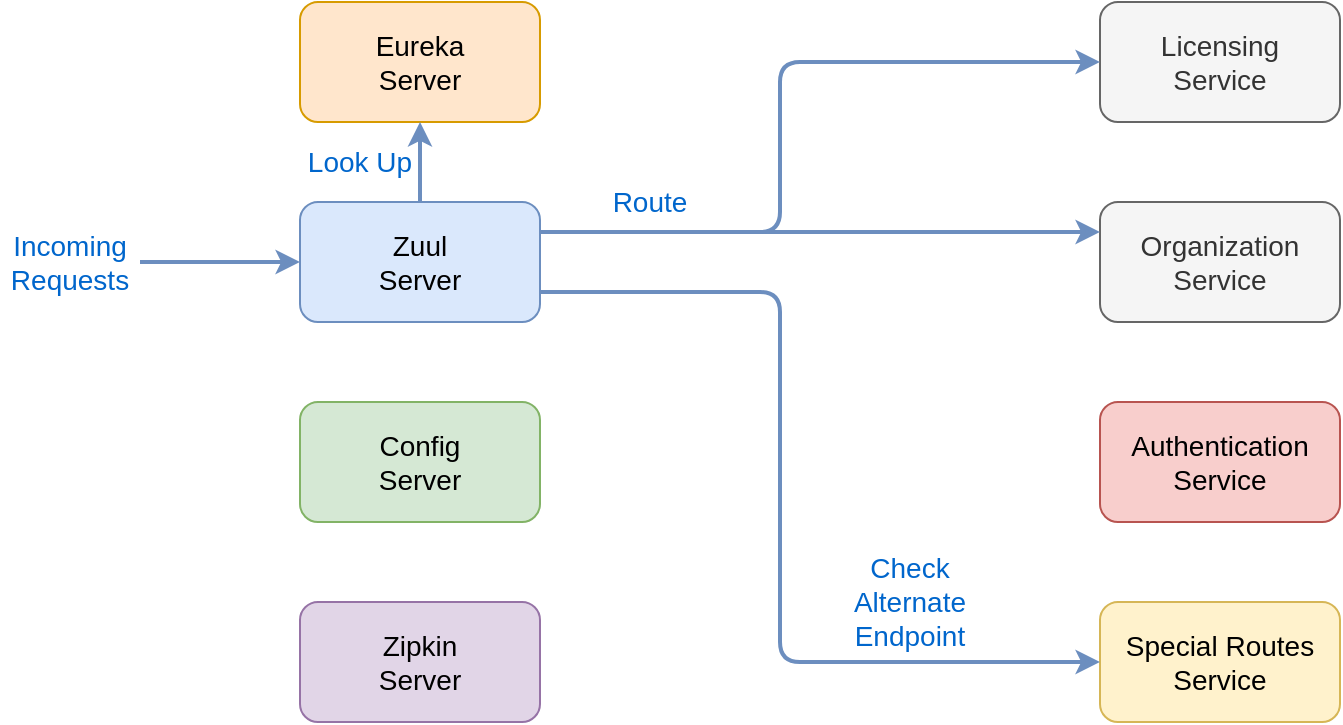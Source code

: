 <mxfile version="10.7.5" type="device"><diagram id="78axRcpWXTvuaNpvbFjN" name="Page-1"><mxGraphModel dx="1158" dy="647" grid="1" gridSize="10" guides="1" tooltips="1" connect="1" arrows="1" fold="1" page="1" pageScale="1" pageWidth="2000" pageHeight="2000" math="0" shadow="0"><root><mxCell id="0"/><mxCell id="1" parent="0"/><mxCell id="dm9B1vMJWw8DZnSAPgS3-1" value="&lt;font style=&quot;font-size: 14px&quot;&gt;Eureka&lt;br&gt;Server&lt;/font&gt;&lt;br&gt;" style="rounded=1;whiteSpace=wrap;html=1;fillColor=#ffe6cc;strokeColor=#d79b00;" parent="1" vertex="1"><mxGeometry x="240" y="320" width="120" height="60" as="geometry"/></mxCell><mxCell id="dm9B1vMJWw8DZnSAPgS3-2" value="&lt;span style=&quot;font-size: 14px&quot;&gt;Zuul&lt;br&gt;Server&lt;br&gt;&lt;/span&gt;" style="rounded=1;whiteSpace=wrap;html=1;fillColor=#dae8fc;strokeColor=#6c8ebf;" parent="1" vertex="1"><mxGeometry x="240" y="420" width="120" height="60" as="geometry"/></mxCell><mxCell id="dm9B1vMJWw8DZnSAPgS3-3" value="&lt;span style=&quot;font-size: 14px&quot;&gt;Config&lt;br&gt;Server&lt;br&gt;&lt;/span&gt;" style="rounded=1;whiteSpace=wrap;html=1;fillColor=#d5e8d4;strokeColor=#82b366;" parent="1" vertex="1"><mxGeometry x="240" y="520" width="120" height="60" as="geometry"/></mxCell><mxCell id="dm9B1vMJWw8DZnSAPgS3-4" value="&lt;span style=&quot;font-size: 14px&quot;&gt;Zipkin&lt;br&gt;Server&lt;br&gt;&lt;/span&gt;" style="rounded=1;whiteSpace=wrap;html=1;fillColor=#e1d5e7;strokeColor=#9673a6;" parent="1" vertex="1"><mxGeometry x="240" y="620" width="120" height="60" as="geometry"/></mxCell><mxCell id="dm9B1vMJWw8DZnSAPgS3-5" value="&lt;font style=&quot;font-size: 14px&quot;&gt;Licensing&lt;br&gt;Service&lt;/font&gt;&lt;br&gt;" style="rounded=1;whiteSpace=wrap;html=1;fillColor=#f5f5f5;strokeColor=#666666;fontColor=#333333;" parent="1" vertex="1"><mxGeometry x="640" y="320" width="120" height="60" as="geometry"/></mxCell><mxCell id="dm9B1vMJWw8DZnSAPgS3-6" value="&lt;span style=&quot;font-size: 14px&quot;&gt;Organization&lt;br&gt;Service&lt;br&gt;&lt;/span&gt;" style="rounded=1;whiteSpace=wrap;html=1;fillColor=#f5f5f5;strokeColor=#666666;fontColor=#333333;" parent="1" vertex="1"><mxGeometry x="640" y="420" width="120" height="60" as="geometry"/></mxCell><mxCell id="dm9B1vMJWw8DZnSAPgS3-7" value="&lt;span style=&quot;font-size: 14px&quot;&gt;Authentication&lt;br&gt;Service&lt;br&gt;&lt;/span&gt;" style="rounded=1;whiteSpace=wrap;html=1;fillColor=#f8cecc;strokeColor=#b85450;" parent="1" vertex="1"><mxGeometry x="640" y="520" width="120" height="60" as="geometry"/></mxCell><mxCell id="dm9B1vMJWw8DZnSAPgS3-8" value="&lt;span style=&quot;font-size: 14px&quot;&gt;Special Routes&lt;br&gt;Service&lt;br&gt;&lt;/span&gt;" style="rounded=1;whiteSpace=wrap;html=1;fillColor=#fff2cc;strokeColor=#d6b656;" parent="1" vertex="1"><mxGeometry x="640" y="620" width="120" height="60" as="geometry"/></mxCell><mxCell id="dm9B1vMJWw8DZnSAPgS3-20" value="&lt;span style=&quot;font-size: 14px&quot;&gt;&lt;font color=&quot;#0066cc&quot;&gt;Route&lt;/font&gt;&lt;/span&gt;" style="text;html=1;strokeColor=none;fillColor=none;align=center;verticalAlign=middle;whiteSpace=wrap;rounded=0;" parent="1" vertex="1"><mxGeometry x="380" y="405" width="70" height="30" as="geometry"/></mxCell><mxCell id="2QvBUNbDqIRcNMD8txNo-2" value="" style="endArrow=classic;html=1;fillColor=#dae8fc;strokeColor=#6c8ebf;strokeWidth=2;exitX=1;exitY=0.25;exitDx=0;exitDy=0;entryX=0;entryY=0.25;entryDx=0;entryDy=0;" parent="1" source="dm9B1vMJWw8DZnSAPgS3-2" target="dm9B1vMJWw8DZnSAPgS3-6" edge="1"><mxGeometry width="50" height="50" relative="1" as="geometry"><mxPoint x="500" y="750" as="sourcePoint"/><mxPoint x="220" y="1050" as="targetPoint"/><Array as="points"><mxPoint x="500" y="435"/></Array></mxGeometry></mxCell><mxCell id="prY0xLUqGr_CKQtGyHxf-1" value="" style="endArrow=classic;html=1;fillColor=#dae8fc;strokeColor=#6c8ebf;strokeWidth=2;exitX=1;exitY=0.25;exitDx=0;exitDy=0;entryX=0;entryY=0.5;entryDx=0;entryDy=0;" parent="1" source="dm9B1vMJWw8DZnSAPgS3-2" target="dm9B1vMJWw8DZnSAPgS3-5" edge="1"><mxGeometry width="50" height="50" relative="1" as="geometry"><mxPoint x="490" y="510" as="sourcePoint"/><mxPoint x="770" y="510" as="targetPoint"/><Array as="points"><mxPoint x="480" y="435"/><mxPoint x="480" y="350"/></Array></mxGeometry></mxCell><mxCell id="prY0xLUqGr_CKQtGyHxf-2" value="" style="endArrow=classic;html=1;fillColor=#dae8fc;strokeColor=#6c8ebf;strokeWidth=2;exitX=1;exitY=0.75;exitDx=0;exitDy=0;entryX=0;entryY=0.5;entryDx=0;entryDy=0;" parent="1" source="dm9B1vMJWw8DZnSAPgS3-2" target="dm9B1vMJWw8DZnSAPgS3-8" edge="1"><mxGeometry width="50" height="50" relative="1" as="geometry"><mxPoint x="510" y="520" as="sourcePoint"/><mxPoint x="790" y="520" as="targetPoint"/><Array as="points"><mxPoint x="480" y="465"/><mxPoint x="480" y="650"/></Array></mxGeometry></mxCell><mxCell id="prY0xLUqGr_CKQtGyHxf-3" value="&lt;span style=&quot;font-size: 14px&quot;&gt;&lt;font color=&quot;#0066cc&quot;&gt;Check&lt;br&gt;Alternate&lt;br&gt;Endpoint&lt;br&gt;&lt;/font&gt;&lt;/span&gt;" style="text;html=1;strokeColor=none;fillColor=none;align=center;verticalAlign=middle;whiteSpace=wrap;rounded=0;" parent="1" vertex="1"><mxGeometry x="510" y="590" width="70" height="60" as="geometry"/></mxCell><mxCell id="prY0xLUqGr_CKQtGyHxf-4" value="" style="endArrow=classic;html=1;fillColor=#dae8fc;strokeColor=#6c8ebf;strokeWidth=2;entryX=0;entryY=0.5;entryDx=0;entryDy=0;" parent="1" target="dm9B1vMJWw8DZnSAPgS3-2" edge="1"><mxGeometry width="50" height="50" relative="1" as="geometry"><mxPoint x="160" y="450" as="sourcePoint"/><mxPoint x="510" y="440" as="targetPoint"/><Array as="points"/></mxGeometry></mxCell><mxCell id="prY0xLUqGr_CKQtGyHxf-5" value="&lt;span style=&quot;font-size: 14px&quot;&gt;&lt;font color=&quot;#0066cc&quot;&gt;Incoming&lt;br&gt;Requests&lt;br&gt;&lt;/font&gt;&lt;/span&gt;" style="text;html=1;strokeColor=none;fillColor=none;align=center;verticalAlign=middle;whiteSpace=wrap;rounded=0;" parent="1" vertex="1"><mxGeometry x="90" y="430" width="70" height="40" as="geometry"/></mxCell><mxCell id="y6iiAj8O3_xBXEDLWyRf-1" value="" style="endArrow=classic;html=1;fillColor=#dae8fc;strokeColor=#6c8ebf;strokeWidth=2;exitX=0.5;exitY=0;exitDx=0;exitDy=0;entryX=0.5;entryY=1;entryDx=0;entryDy=0;" edge="1" parent="1" source="dm9B1vMJWw8DZnSAPgS3-2" target="dm9B1vMJWw8DZnSAPgS3-1"><mxGeometry width="50" height="50" relative="1" as="geometry"><mxPoint x="850" y="380" as="sourcePoint"/><mxPoint x="1130" y="380" as="targetPoint"/><Array as="points"/></mxGeometry></mxCell><mxCell id="y6iiAj8O3_xBXEDLWyRf-2" value="&lt;span style=&quot;font-size: 14px&quot;&gt;&lt;font color=&quot;#0066cc&quot;&gt;Look Up&lt;/font&gt;&lt;/span&gt;" style="text;html=1;strokeColor=none;fillColor=none;align=center;verticalAlign=middle;whiteSpace=wrap;rounded=0;" vertex="1" parent="1"><mxGeometry x="240" y="385" width="60" height="30" as="geometry"/></mxCell></root></mxGraphModel></diagram></mxfile>